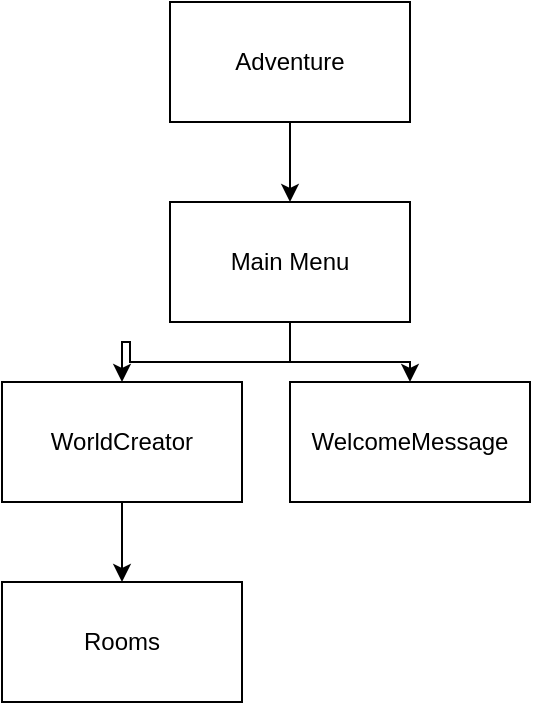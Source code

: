 <mxfile version="16.6.4" type="github">
  <diagram id="Mp3mM4tGY0VjmupUOANH" name="Page-1">
    <mxGraphModel dx="946" dy="532" grid="1" gridSize="10" guides="1" tooltips="1" connect="1" arrows="1" fold="1" page="1" pageScale="1" pageWidth="827" pageHeight="1169" math="0" shadow="0">
      <root>
        <mxCell id="0" />
        <mxCell id="1" parent="0" />
        <mxCell id="Lf05gTn_u_sPebguCA0k-3" value="" style="edgeStyle=orthogonalEdgeStyle;rounded=0;orthogonalLoop=1;jettySize=auto;html=1;" edge="1" parent="1" source="Lf05gTn_u_sPebguCA0k-1" target="Lf05gTn_u_sPebguCA0k-2">
          <mxGeometry relative="1" as="geometry" />
        </mxCell>
        <mxCell id="Lf05gTn_u_sPebguCA0k-1" value="Adventure" style="rounded=0;whiteSpace=wrap;html=1;" vertex="1" parent="1">
          <mxGeometry x="354" y="130" width="120" height="60" as="geometry" />
        </mxCell>
        <mxCell id="Lf05gTn_u_sPebguCA0k-5" value="" style="edgeStyle=orthogonalEdgeStyle;rounded=0;orthogonalLoop=1;jettySize=auto;html=1;" edge="1" parent="1" source="Lf05gTn_u_sPebguCA0k-2" target="Lf05gTn_u_sPebguCA0k-4">
          <mxGeometry relative="1" as="geometry" />
        </mxCell>
        <mxCell id="Lf05gTn_u_sPebguCA0k-7" value="" style="edgeStyle=orthogonalEdgeStyle;rounded=0;orthogonalLoop=1;jettySize=auto;html=1;" edge="1" parent="1" source="Lf05gTn_u_sPebguCA0k-2" target="Lf05gTn_u_sPebguCA0k-6">
          <mxGeometry relative="1" as="geometry" />
        </mxCell>
        <mxCell id="Lf05gTn_u_sPebguCA0k-2" value="Main Menu" style="whiteSpace=wrap;html=1;rounded=0;" vertex="1" parent="1">
          <mxGeometry x="354" y="230" width="120" height="60" as="geometry" />
        </mxCell>
        <mxCell id="Lf05gTn_u_sPebguCA0k-4" value="WelcomeMessage" style="whiteSpace=wrap;html=1;rounded=0;" vertex="1" parent="1">
          <mxGeometry x="414" y="320" width="120" height="60" as="geometry" />
        </mxCell>
        <mxCell id="Lf05gTn_u_sPebguCA0k-9" value="" style="edgeStyle=orthogonalEdgeStyle;rounded=0;orthogonalLoop=1;jettySize=auto;html=1;" edge="1" parent="1" source="Lf05gTn_u_sPebguCA0k-6" target="Lf05gTn_u_sPebguCA0k-8">
          <mxGeometry relative="1" as="geometry" />
        </mxCell>
        <mxCell id="Lf05gTn_u_sPebguCA0k-6" value="WorldCreator" style="whiteSpace=wrap;html=1;rounded=0;" vertex="1" parent="1">
          <mxGeometry x="270" y="320" width="120" height="60" as="geometry" />
        </mxCell>
        <mxCell id="Lf05gTn_u_sPebguCA0k-8" value="Rooms" style="whiteSpace=wrap;html=1;rounded=0;" vertex="1" parent="1">
          <mxGeometry x="270" y="420" width="120" height="60" as="geometry" />
        </mxCell>
      </root>
    </mxGraphModel>
  </diagram>
</mxfile>
